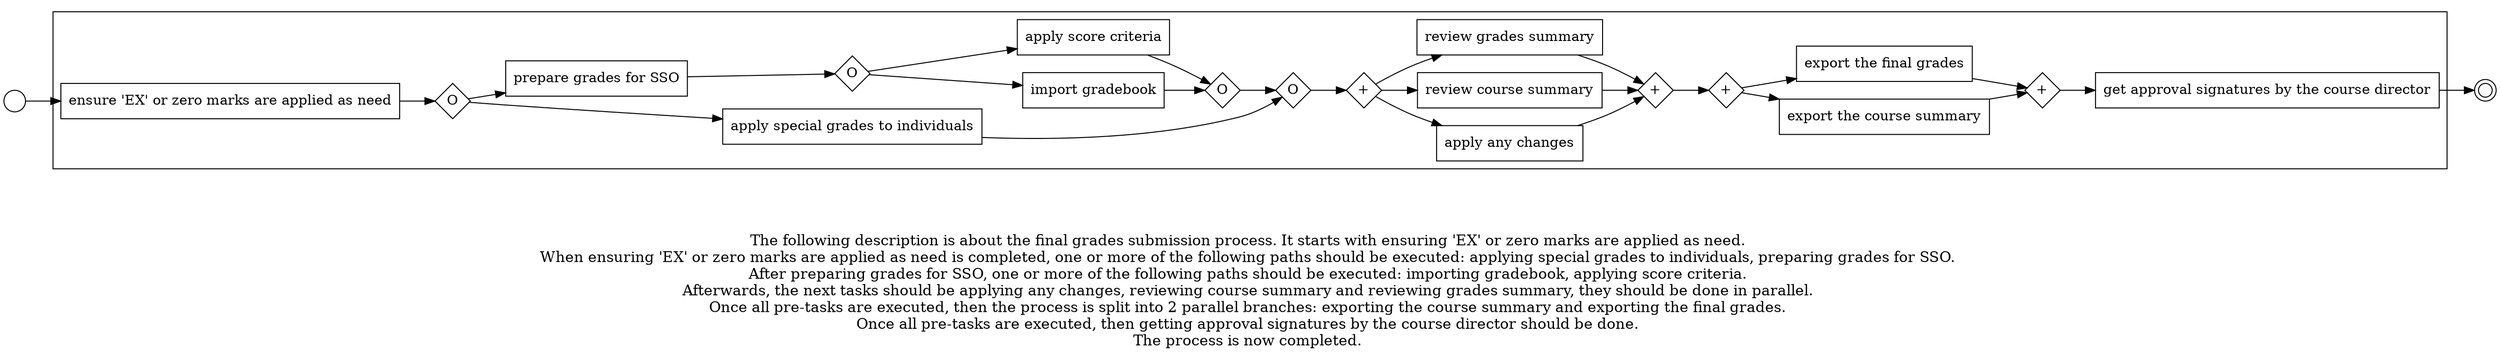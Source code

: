 digraph "final grades submission process_69" {
	graph [rankdir=LR]
	START_NODE [label="" shape=circle width=0.3]
	subgraph CLUSTER_0 {
		"ensure 'EX' or zero marks are applied as need" [shape=box]
		"OR_SPLIT--2. Apply special grades or criteria_SKQE" [label=O fixedsize=true shape=diamond width=0.5]
		"ensure 'EX' or zero marks are applied as need" -> "OR_SPLIT--2. Apply special grades or criteria_SKQE"
		"apply special grades to individuals" [shape=box]
		"OR_SPLIT--2. Apply special grades or criteria_SKQE" -> "apply special grades to individuals"
		"prepare grades for SSO" [shape=box]
		"OR_SPLIT--2. Apply special grades or criteria_SKQE" -> "prepare grades for SSO"
		"OR_SPLIT--2. Apply special grades or criteria_FRVL" [label=O fixedsize=true shape=diamond width=0.5]
		"prepare grades for SSO" -> "OR_SPLIT--2. Apply special grades or criteria_FRVL"
		"import gradebook" [shape=box]
		"OR_SPLIT--2. Apply special grades or criteria_FRVL" -> "import gradebook"
		"apply score criteria" [shape=box]
		"OR_SPLIT--2. Apply special grades or criteria_FRVL" -> "apply score criteria"
		"OR_JOIN--2. Apply special grades or criteria_FRVL" [label=O fixedsize=true shape=diamond width=0.5]
		"import gradebook" -> "OR_JOIN--2. Apply special grades or criteria_FRVL"
		"apply score criteria" -> "OR_JOIN--2. Apply special grades or criteria_FRVL"
		"OR_JOIN--2. Apply special grades or criteria_SKQE" [label=O fixedsize=true shape=diamond width=0.5]
		"apply special grades to individuals" -> "OR_JOIN--2. Apply special grades or criteria_SKQE"
		"OR_JOIN--2. Apply special grades or criteria_FRVL" -> "OR_JOIN--2. Apply special grades or criteria_SKQE"
		"AND_SPLIT--3. Review grades and course summary_XX2L" [label="+" fixedsize=true shape=diamond width=0.5]
		"OR_JOIN--2. Apply special grades or criteria_SKQE" -> "AND_SPLIT--3. Review grades and course summary_XX2L"
		"apply any changes" [shape=box]
		"AND_SPLIT--3. Review grades and course summary_XX2L" -> "apply any changes"
		"review course summary" [shape=box]
		"AND_SPLIT--3. Review grades and course summary_XX2L" -> "review course summary"
		"review grades summary" [shape=box]
		"AND_SPLIT--3. Review grades and course summary_XX2L" -> "review grades summary"
		"AND_JOIN--3. Review grades and course summary_XX2L" [label="+" fixedsize=true shape=diamond width=0.5]
		"apply any changes" -> "AND_JOIN--3. Review grades and course summary_XX2L"
		"review course summary" -> "AND_JOIN--3. Review grades and course summary_XX2L"
		"review grades summary" -> "AND_JOIN--3. Review grades and course summary_XX2L"
		"AND_SPLIT--4. Re-calculate and get approval_PLTH" [label="+" fixedsize=true shape=diamond width=0.5]
		"AND_JOIN--3. Review grades and course summary_XX2L" -> "AND_SPLIT--4. Re-calculate and get approval_PLTH"
		"export the course summary" [shape=box]
		"AND_SPLIT--4. Re-calculate and get approval_PLTH" -> "export the course summary"
		"export the final grades" [shape=box]
		"AND_SPLIT--4. Re-calculate and get approval_PLTH" -> "export the final grades"
		"AND_JOIN--4. Re-calculate and get approval_PLTH" [label="+" fixedsize=true shape=diamond width=0.5]
		"export the course summary" -> "AND_JOIN--4. Re-calculate and get approval_PLTH"
		"export the final grades" -> "AND_JOIN--4. Re-calculate and get approval_PLTH"
		"get approval signatures by the course director" [shape=box]
		"AND_JOIN--4. Re-calculate and get approval_PLTH" -> "get approval signatures by the course director"
	}
	START_NODE -> "ensure 'EX' or zero marks are applied as need"
	END_NODE [label="" shape=doublecircle width=0.2]
	"get approval signatures by the course director" -> END_NODE
	fontsize=15 label="\n\n
The following description is about the final grades submission process. It starts with ensuring 'EX' or zero marks are applied as need. 
When ensuring 'EX' or zero marks are applied as need is completed, one or more of the following paths should be executed: applying special grades to individuals, preparing grades for SSO. 
After preparing grades for SSO, one or more of the following paths should be executed: importing gradebook, applying score criteria. 
Afterwards, the next tasks should be applying any changes, reviewing course summary and reviewing grades summary, they should be done in parallel. 
Once all pre-tasks are executed, then the process is split into 2 parallel branches: exporting the course summary and exporting the final grades. 
Once all pre-tasks are executed, then getting approval signatures by the course director should be done. 
The process is now completed. 
"
}
